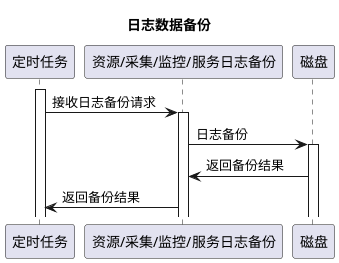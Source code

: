 @startuml
title 	日志数据备份


participant "定时任务" as A
participant "资源/采集/监控/服务日志备份" as B
participant "磁盘" as D


activate A

A   -> B:接收日志备份请求
activate B

B   -> D:日志备份
activate D

D -> B:返回备份结果
B -> A:返回备份结果

@enduml